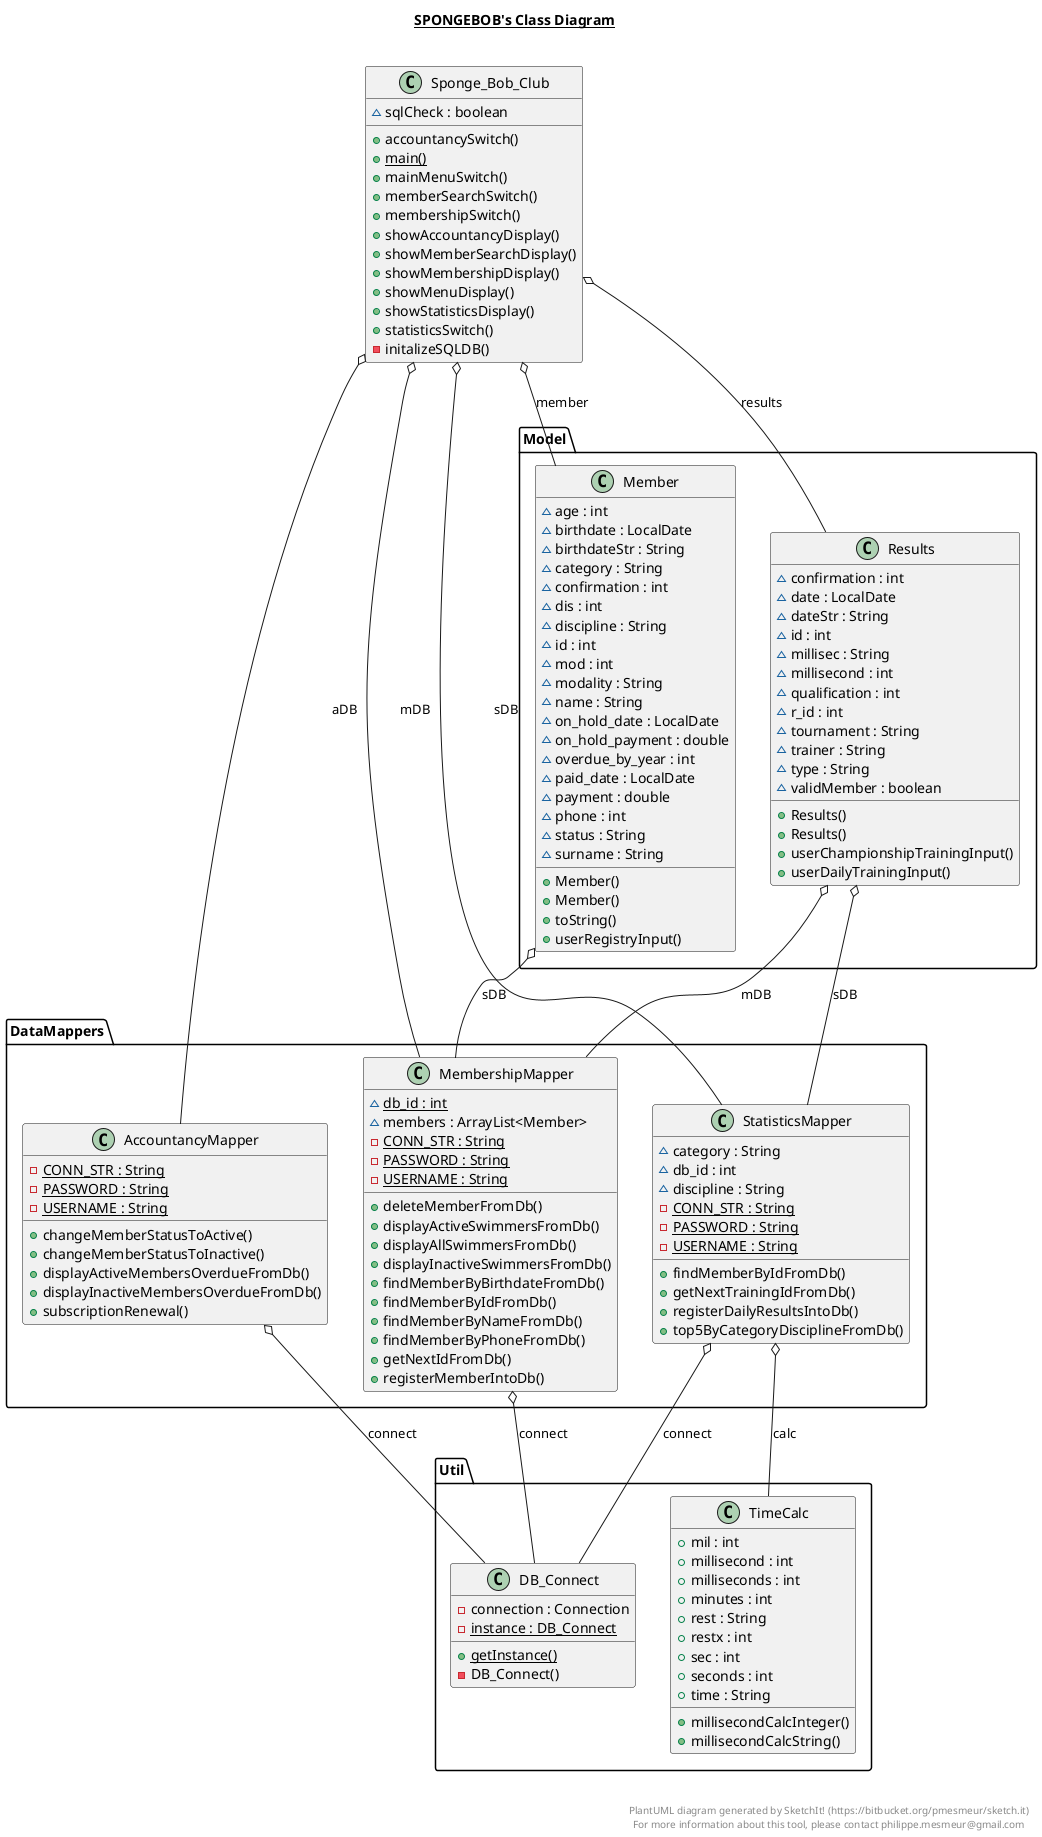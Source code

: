 @startuml

title __SPONGEBOB's Class Diagram__\n

  class DataMappers.AccountancyMapper {
          {static} - CONN_STR : String
          {static} - PASSWORD : String
          {static} - USERNAME : String
          + changeMemberStatusToActive()
          + changeMemberStatusToInactive()
          + displayActiveMembersOverdueFromDb()
          + displayInactiveMembersOverdueFromDb()
          + subscriptionRenewal()
      }

      class DataMappers.MembershipMapper {
          {static} ~ db_id : int
          ~ members : ArrayList<Member>
          {static} - CONN_STR : String
          {static} - PASSWORD : String
          {static} - USERNAME : String
          + deleteMemberFromDb()
          + displayActiveSwimmersFromDb()
          + displayAllSwimmersFromDb()
          + displayInactiveSwimmersFromDb()
          + findMemberByBirthdateFromDb()
          + findMemberByIdFromDb()
          + findMemberByNameFromDb()
          + findMemberByPhoneFromDb()
          + getNextIdFromDb()
          + registerMemberIntoDb()
      }

      class DataMappers.StatisticsMapper {
          ~ category : String
          ~ db_id : int
          ~ discipline : String
          {static} - CONN_STR : String
          {static} - PASSWORD : String
          {static} - USERNAME : String
          + findMemberByIdFromDb()
          + getNextTrainingIdFromDb()
          + registerDailyResultsIntoDb()
          + top5ByCategoryDisciplineFromDb()
      }

      class Model.Member {
          ~ age : int
          ~ birthdate : LocalDate
          ~ birthdateStr : String
          ~ category : String
          ~ confirmation : int
          ~ dis : int
          ~ discipline : String
          ~ id : int
          ~ mod : int
          ~ modality : String
          ~ name : String
          ~ on_hold_date : LocalDate
          ~ on_hold_payment : double
          ~ overdue_by_year : int
          ~ paid_date : LocalDate
          ~ payment : double
          ~ phone : int
          ~ status : String
          ~ surname : String
          + Member()
          + Member()
          + toString()
          + userRegistryInput()
      }

      class Model.Results {
          ~ confirmation : int
          ~ date : LocalDate
          ~ dateStr : String
          ~ id : int
          ~ millisec : String
          ~ millisecond : int
          ~ qualification : int
          ~ r_id : int
          ~ tournament : String
          ~ trainer : String
          ~ type : String
          ~ validMember : boolean
          + Results()
          + Results()
          + userChampionshipTrainingInput()
          + userDailyTrainingInput()
      }

    class Sponge_Bob_Club {
        ~ sqlCheck : boolean
        + accountancySwitch()
        {static} + main()
        + mainMenuSwitch()
        + memberSearchSwitch()
        + membershipSwitch()
        + showAccountancyDisplay()
        + showMemberSearchDisplay()
        + showMembershipDisplay()
        + showMenuDisplay()
        + showStatisticsDisplay()
        + statisticsSwitch()
        - initalizeSQLDB()
    }

      class Util.DB_Connect {
          - connection : Connection
          {static} - instance : DB_Connect
          {static} + getInstance()
          - DB_Connect()
      }

      class Util.TimeCalc {
          + mil : int
          + millisecond : int
          + milliseconds : int
          + minutes : int
          + rest : String
          + restx : int
          + sec : int
          + seconds : int
          + time : String
          + millisecondCalcInteger()
          + millisecondCalcString()
      }


  DataMappers.StatisticsMapper o-- Util.TimeCalc : calc
  Model.Member o-- DataMappers.MembershipMapper : sDB
  Model.Results o-- DataMappers.MembershipMapper : mDB
  Model.Results o-- DataMappers.StatisticsMapper : sDB
  Sponge_Bob_Club o-- DataMappers.AccountancyMapper : aDB
  Sponge_Bob_Club o-- DataMappers.MembershipMapper : mDB
  Sponge_Bob_Club o-- Model.Member : member
  Sponge_Bob_Club o-- Model.Results : results
  Sponge_Bob_Club o-- DataMappers.StatisticsMapper : sDB
  DataMappers.StatisticsMapper o-- Util.DB_Connect : connect
  DataMappers.MembershipMapper o-- Util.DB_Connect : connect
  DataMappers.AccountancyMapper o-- Util.DB_Connect : connect



right footer


PlantUML diagram generated by SketchIt! (https://bitbucket.org/pmesmeur/sketch.it)
For more information about this tool, please contact philippe.mesmeur@gmail.com
endfooter

@enduml
